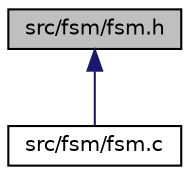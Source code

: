 digraph "src/fsm/fsm.h"
{
 // LATEX_PDF_SIZE
  edge [fontname="Helvetica",fontsize="10",labelfontname="Helvetica",labelfontsize="10"];
  node [fontname="Helvetica",fontsize="10",shape=record];
  Node1 [label="src/fsm/fsm.h",height=0.2,width=0.4,color="black", fillcolor="grey75", style="filled", fontcolor="black",tooltip="FSM for Active Object - A Hybrid of Mealy and Moore State Machines."];
  Node1 -> Node2 [dir="back",color="midnightblue",fontsize="10",style="solid",fontname="Helvetica"];
  Node2 [label="src/fsm/fsm.c",height=0.2,width=0.4,color="black", fillcolor="white", style="filled",URL="$fsm_8c.html",tooltip=" "];
}
